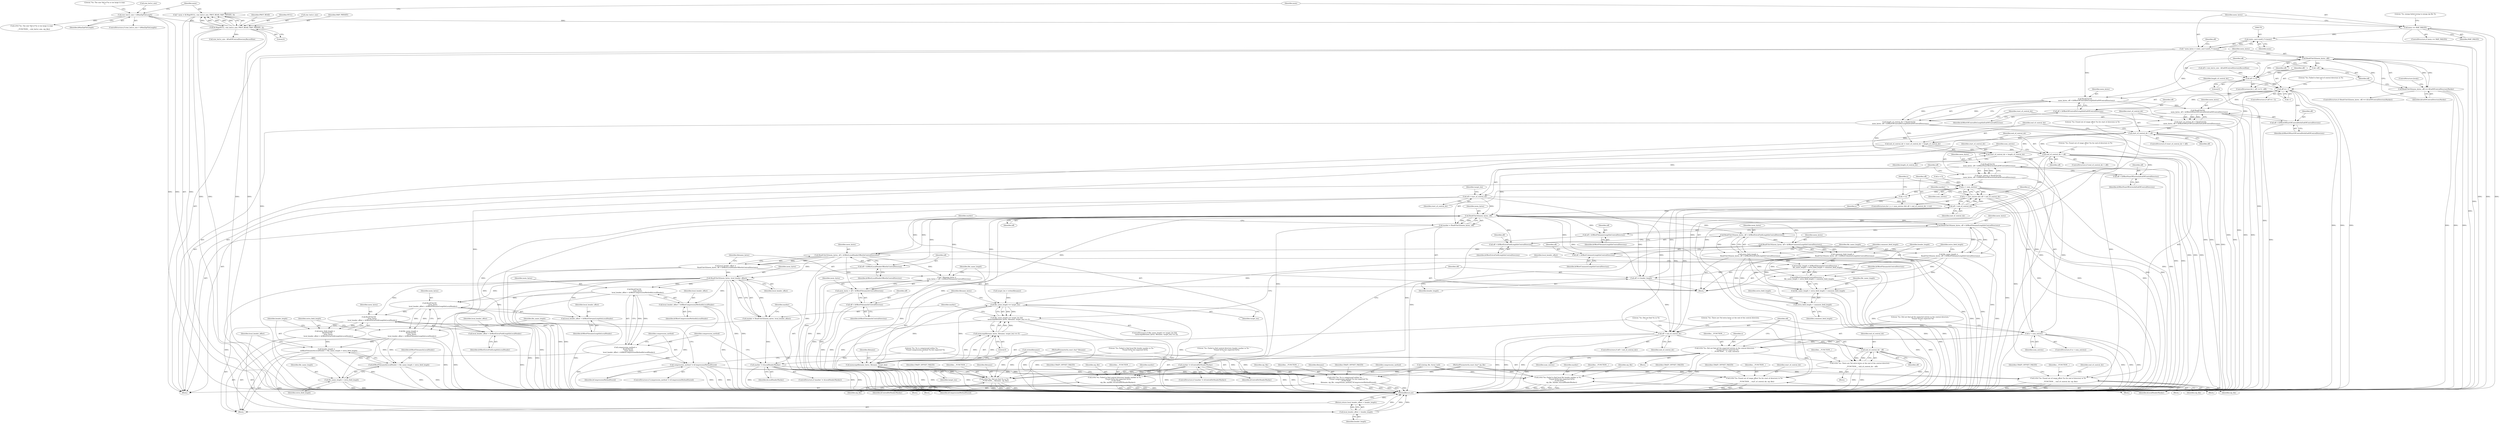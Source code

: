 digraph "0_Chrome_d9e316238aee59acf665d80b544cf4e1edfd3349@pointer" {
"1000163" [label="(Call,mem == MAP_FAILED)"];
"1000152" [label="(Call,* mem = fd.Map(NULL, stat_buf.st_size, PROT_READ, MAP_PRIVATE, 0))"];
"1000154" [label="(Call,fd.Map(NULL, stat_buf.st_size, PROT_READ, MAP_PRIVATE, 0))"];
"1000136" [label="(Call,stat_buf.st_size > kMaxZipFileLength)"];
"1000177" [label="(Call,static_cast<uint8_t*>(mem))"];
"1000175" [label="(Call,* mem_bytes = static_cast<uint8_t*>(mem))"];
"1000197" [label="(Call,ReadUInt32(mem_bytes, off))"];
"1000192" [label="(Call,--off)"];
"1000189" [label="(Call,off >= 0)"];
"1000204" [label="(Call,off == -1)"];
"1000218" [label="(Call,ReadUInt32(\n      mem_bytes, off + kOffsetOfCentralDirLengthInEndOfCentralDirectory))"];
"1000216" [label="(Call,length_of_central_dir = ReadUInt32(\n      mem_bytes, off + kOffsetOfCentralDirLengthInEndOfCentralDirectory))"];
"1000244" [label="(Call,end_of_central_dir = start_of_central_dir + length_of_central_dir)"];
"1000250" [label="(Call,end_of_central_dir > off)"];
"1000254" [label="(Call,LOG(\"%s: Found out of range offset %u for end of directory in %s\n\",\n        __FUNCTION__, end_of_central_dir, zip_file))"];
"1000264" [label="(Call,ReadUInt16(\n      mem_bytes, off + kOffsetNumOfEntriesInEndOfCentralDirectory))"];
"1000262" [label="(Call,num_entries = ReadUInt16(\n      mem_bytes, off + kOffsetNumOfEntriesInEndOfCentralDirectory))"];
"1000283" [label="(Call,n < num_entries)"];
"1000282" [label="(Call,n < num_entries && off < end_of_central_dir)"];
"1000289" [label="(Call,++n)"];
"1000446" [label="(Call,n < num_entries)"];
"1000450" [label="(Call,LOG(\"%s: Did not find all the expected entries in the central directory. \"\n        \"Found %d but expected %d\n\", __FUNCTION__, n, num_entries))"];
"1000460" [label="(Call,LOG(\"%s: There are %d extra bytes at the end of the central directory.\n\",\n        __FUNCTION__, end_of_central_dir - off))"];
"1000466" [label="(Call,LOG(\"%s: Did not find %s in %s\n\", __FUNCTION__, filename, zip_file))"];
"1000295" [label="(Call,ReadUInt32(mem_bytes, off))"];
"1000293" [label="(Call,marker = ReadUInt32(mem_bytes, off))"];
"1000299" [label="(Call,marker != kCentralDirHeaderMarker)"];
"1000303" [label="(Call,LOG(\"%s: Failed to find central directory header marker in %s. \"\n          \"Found 0x%x but expected 0x%x\n\", __FUNCTION__,\n          zip_file, marker, kCentralDirHeaderMarker))"];
"1000314" [label="(Call,ReadUInt16(mem_bytes, off + kOffsetFilenameLengthInCentralDirectory))"];
"1000312" [label="(Call,file_name_length =\n        ReadUInt16(mem_bytes, off + kOffsetFilenameLengthInCentralDirectory))"];
"1000336" [label="(Call,header_length = kOffsetFilenameInCentralDirectory +\n        file_name_length + extra_field_length + comment_field_length)"];
"1000442" [label="(Call,off += header_length)"];
"1000286" [label="(Call,off < end_of_central_dir)"];
"1000456" [label="(Call,off < end_of_central_dir)"];
"1000463" [label="(Call,end_of_central_dir - off)"];
"1000338" [label="(Call,kOffsetFilenameInCentralDirectory +\n        file_name_length + extra_field_length + comment_field_length)"];
"1000340" [label="(Call,file_name_length + extra_field_length + comment_field_length)"];
"1000363" [label="(Call,file_name_length == target_len)"];
"1000362" [label="(Call,file_name_length == target_len &&\n        memcmp(filename_bytes, filename, target_len) == 0)"];
"1000367" [label="(Call,memcmp(filename_bytes, filename, target_len))"];
"1000366" [label="(Call,memcmp(filename_bytes, filename, target_len) == 0)"];
"1000405" [label="(Call,LOG(\"%s: %s is compressed within %s. \"\n            \"Found compression method %u but expected %u\n\", __FUNCTION__,\n            filename, zip_file, compression_method, kCompressionMethodStored))"];
"1000322" [label="(Call,ReadUInt16(mem_bytes, off + kOffsetExtraFieldLengthInCentralDirectory))"];
"1000320" [label="(Call,extra_field_length =\n        ReadUInt16(mem_bytes, off + kOffsetExtraFieldLengthInCentralDirectory))"];
"1000342" [label="(Call,extra_field_length + comment_field_length)"];
"1000330" [label="(Call,ReadUInt16(mem_bytes, off + kOffsetCommentLengthInCentralDirectory))"];
"1000328" [label="(Call,comment_field_length =\n        ReadUInt16(mem_bytes, off + kOffsetCommentLengthInCentralDirectory))"];
"1000348" [label="(Call,ReadUInt32(mem_bytes, off + kOffsetLocalHeaderOffsetInCentralDirectory))"];
"1000346" [label="(Call,local_header_offset =\n        ReadUInt32(mem_bytes, off + kOffsetLocalHeaderOffsetInCentralDirectory))"];
"1000376" [label="(Call,ReadUInt32(mem_bytes, local_header_offset))"];
"1000374" [label="(Call,marker = ReadUInt32(mem_bytes, local_header_offset))"];
"1000380" [label="(Call,marker != kLocalHeaderMarker)"];
"1000384" [label="(Call,LOG(\"%s: Failed to find local file header marker in %s. \"\n            \"Found 0x%x but expected 0x%x\n\", __FUNCTION__,\n            zip_file, marker, kLocalHeaderMarker))"];
"1000395" [label="(Call,ReadUInt16(\n              mem_bytes,\n              local_header_offset + kOffsetCompressionMethodInLocalHeader))"];
"1000393" [label="(Call,compression_method =\n          ReadUInt16(\n              mem_bytes,\n              local_header_offset + kOffsetCompressionMethodInLocalHeader))"];
"1000401" [label="(Call,compression_method != kCompressionMethodStored)"];
"1000417" [label="(Call,ReadUInt16(\n              mem_bytes,\n              local_header_offset + kOffsetFilenameLengthInLocalHeader))"];
"1000415" [label="(Call,file_name_length =\n          ReadUInt16(\n              mem_bytes,\n              local_header_offset + kOffsetFilenameLengthInLocalHeader))"];
"1000431" [label="(Call,header_length =\n          kOffsetFilenameInLocalHeader + file_name_length + extra_field_length)"];
"1000439" [label="(Call,local_header_offset + header_length)"];
"1000438" [label="(Return,return local_header_offset + header_length;)"];
"1000433" [label="(Call,kOffsetFilenameInLocalHeader + file_name_length + extra_field_length)"];
"1000435" [label="(Call,file_name_length + extra_field_length)"];
"1000425" [label="(Call,ReadUInt16(\n              mem_bytes,\n              local_header_offset + kOffsetExtraFieldLengthInLocalHeader))"];
"1000423" [label="(Call,extra_field_length =\n          ReadUInt16(\n              mem_bytes,\n              local_header_offset + kOffsetExtraFieldLengthInLocalHeader))"];
"1000397" [label="(Call,local_header_offset + kOffsetCompressionMethodInLocalHeader)"];
"1000419" [label="(Call,local_header_offset + kOffsetFilenameLengthInLocalHeader)"];
"1000427" [label="(Call,local_header_offset + kOffsetExtraFieldLengthInLocalHeader)"];
"1000354" [label="(Call,* filename_bytes =\n        mem_bytes + off + kOffsetFilenameInCentralDirectory)"];
"1000356" [label="(Call,mem_bytes + off + kOffsetFilenameInCentralDirectory)"];
"1000316" [label="(Call,off + kOffsetFilenameLengthInCentralDirectory)"];
"1000324" [label="(Call,off + kOffsetExtraFieldLengthInCentralDirectory)"];
"1000332" [label="(Call,off + kOffsetCommentLengthInCentralDirectory)"];
"1000350" [label="(Call,off + kOffsetLocalHeaderOffsetInCentralDirectory)"];
"1000358" [label="(Call,off + kOffsetFilenameInCentralDirectory)"];
"1000266" [label="(Call,off + kOffsetNumOfEntriesInEndOfCentralDirectory)"];
"1000246" [label="(Call,start_of_central_dir + length_of_central_dir)"];
"1000226" [label="(Call,ReadUInt32(\n      mem_bytes, off + kOffsetOfStartOfCentralDirInEndOfCentralDirectory))"];
"1000224" [label="(Call,start_of_central_dir = ReadUInt32(\n      mem_bytes, off + kOffsetOfStartOfCentralDirInEndOfCentralDirectory))"];
"1000232" [label="(Call,start_of_central_dir > off)"];
"1000236" [label="(Call,LOG(\"%s: Found out of range offset %u for start of directory in %s\n\",\n        __FUNCTION__, start_of_central_dir, zip_file))"];
"1000269" [label="(Call,off = start_of_central_dir)"];
"1000220" [label="(Call,off + kOffsetOfCentralDirLengthInEndOfCentralDirectory)"];
"1000228" [label="(Call,off + kOffsetOfStartOfCentralDirInEndOfCentralDirectory)"];
"1000196" [label="(Call,ReadUInt32(mem_bytes, off) == kEndOfCentralDirectoryMarker)"];
"1000283" [label="(Call,n < num_entries)"];
"1000204" [label="(Call,off == -1)"];
"1000224" [label="(Call,start_of_central_dir = ReadUInt32(\n      mem_bytes, off + kOffsetOfStartOfCentralDirInEndOfCentralDirectory))"];
"1000465" [label="(Identifier,off)"];
"1000400" [label="(ControlStructure,if (compression_method != kCompressionMethodStored))"];
"1000227" [label="(Identifier,mem_bytes)"];
"1000177" [label="(Call,static_cast<uint8_t*>(mem))"];
"1000438" [label="(Return,return local_header_offset + header_length;)"];
"1000385" [label="(Literal,\"%s: Failed to find local file header marker in %s. \"\n            \"Found 0x%x but expected 0x%x\n\")"];
"1000388" [label="(Identifier,marker)"];
"1000226" [label="(Call,ReadUInt32(\n      mem_bytes, off + kOffsetOfStartOfCentralDirInEndOfCentralDirectory))"];
"1000275" [label="(Call,strlen(filename))"];
"1000359" [label="(Identifier,off)"];
"1000137" [label="(Call,stat_buf.st_size)"];
"1000443" [label="(Identifier,off)"];
"1000420" [label="(Identifier,local_header_offset)"];
"1000252" [label="(Identifier,off)"];
"1000463" [label="(Call,end_of_central_dir - off)"];
"1000367" [label="(Call,memcmp(filename_bytes, filename, target_len))"];
"1000416" [label="(Identifier,file_name_length)"];
"1000203" [label="(ControlStructure,if (off == -1))"];
"1000264" [label="(Call,ReadUInt16(\n      mem_bytes, off + kOffsetNumOfEntriesInEndOfCentralDirectory))"];
"1000458" [label="(Identifier,end_of_central_dir)"];
"1000406" [label="(Literal,\"%s: %s is compressed within %s. \"\n            \"Found compression method %u but expected %u\n\")"];
"1000399" [label="(Identifier,kOffsetCompressionMethodInLocalHeader)"];
"1000386" [label="(Identifier,__FUNCTION__)"];
"1000257" [label="(Identifier,end_of_central_dir)"];
"1000357" [label="(Identifier,mem_bytes)"];
"1000250" [label="(Call,end_of_central_dir > off)"];
"1000417" [label="(Call,ReadUInt16(\n              mem_bytes,\n              local_header_offset + kOffsetFilenameLengthInLocalHeader))"];
"1000369" [label="(Identifier,filename)"];
"1000442" [label="(Call,off += header_length)"];
"1000183" [label="(Call,stat_buf.st_size - kEndOfCentralDirectoryRecordSize)"];
"1000364" [label="(Identifier,file_name_length)"];
"1000472" [label="(Identifier,CRAZY_OFFSET_FAILED)"];
"1000302" [label="(Block,)"];
"1000428" [label="(Identifier,local_header_offset)"];
"1000375" [label="(Identifier,marker)"];
"1000233" [label="(Identifier,start_of_central_dir)"];
"1000301" [label="(Identifier,kCentralDirHeaderMarker)"];
"1000135" [label="(ControlStructure,if (stat_buf.st_size > kMaxZipFileLength))"];
"1000405" [label="(Call,LOG(\"%s: %s is compressed within %s. \"\n            \"Found compression method %u but expected %u\n\", __FUNCTION__,\n            filename, zip_file, compression_method, kCompressionMethodStored))"];
"1000432" [label="(Identifier,header_length)"];
"1000332" [label="(Call,off + kOffsetCommentLengthInCentralDirectory)"];
"1000473" [label="(MethodReturn,int)"];
"1000260" [label="(Identifier,CRAZY_OFFSET_FAILED)"];
"1000175" [label="(Call,* mem_bytes = static_cast<uint8_t*>(mem))"];
"1000371" [label="(Literal,0)"];
"1000298" [label="(ControlStructure,if (marker != kCentralDirHeaderMarker))"];
"1000362" [label="(Call,file_name_length == target_len &&\n        memcmp(filename_bytes, filename, target_len) == 0)"];
"1000456" [label="(Call,off < end_of_central_dir)"];
"1000297" [label="(Identifier,off)"];
"1000450" [label="(Call,LOG(\"%s: Did not find all the expected entries in the central directory. \"\n        \"Found %d but expected %d\n\", __FUNCTION__, n, num_entries))"];
"1000312" [label="(Call,file_name_length =\n        ReadUInt16(mem_bytes, off + kOffsetFilenameLengthInCentralDirectory))"];
"1000268" [label="(Identifier,kOffsetNumOfEntriesInEndOfCentralDirectory)"];
"1000325" [label="(Identifier,off)"];
"1000434" [label="(Identifier,kOffsetFilenameInLocalHeader)"];
"1000225" [label="(Identifier,start_of_central_dir)"];
"1000308" [label="(Identifier,kCentralDirHeaderMarker)"];
"1000188" [label="(ControlStructure,for (; off >= 0; --off))"];
"1000470" [label="(Identifier,zip_file)"];
"1000355" [label="(Identifier,filename_bytes)"];
"1000246" [label="(Call,start_of_central_dir + length_of_central_dir)"];
"1000179" [label="(Identifier,mem)"];
"1000322" [label="(Call,ReadUInt16(mem_bytes, off + kOffsetExtraFieldLengthInCentralDirectory))"];
"1000181" [label="(Call,off = stat_buf.st_size - kEndOfCentralDirectoryRecordSize)"];
"1000316" [label="(Call,off + kOffsetFilenameLengthInCentralDirectory)"];
"1000270" [label="(Identifier,off)"];
"1000339" [label="(Identifier,kOffsetFilenameInCentralDirectory)"];
"1000404" [label="(Block,)"];
"1000426" [label="(Identifier,mem_bytes)"];
"1000199" [label="(Identifier,off)"];
"1000222" [label="(Identifier,kOffsetOfCentralDirLengthInEndOfCentralDirectory)"];
"1000423" [label="(Call,extra_field_length =\n          ReadUInt16(\n              mem_bytes,\n              local_header_offset + kOffsetExtraFieldLengthInLocalHeader))"];
"1000165" [label="(Identifier,MAP_FAILED)"];
"1000460" [label="(Call,LOG(\"%s: There are %d extra bytes at the end of the central directory.\n\",\n        __FUNCTION__, end_of_central_dir - off))"];
"1000361" [label="(ControlStructure,if (file_name_length == target_len &&\n        memcmp(filename_bytes, filename, target_len) == 0))"];
"1000258" [label="(Identifier,zip_file)"];
"1000330" [label="(Call,ReadUInt16(mem_bytes, off + kOffsetCommentLengthInCentralDirectory))"];
"1000299" [label="(Call,marker != kCentralDirHeaderMarker)"];
"1000336" [label="(Call,header_length = kOffsetFilenameInCentralDirectory +\n        file_name_length + extra_field_length + comment_field_length)"];
"1000265" [label="(Identifier,mem_bytes)"];
"1000366" [label="(Call,memcmp(filename_bytes, filename, target_len) == 0)"];
"1000329" [label="(Identifier,comment_field_length)"];
"1000168" [label="(Literal,\"%s: mmap failed trying to mmap zip file %s\n\")"];
"1000324" [label="(Call,off + kOffsetExtraFieldLengthInCentralDirectory)"];
"1000286" [label="(Call,off < end_of_central_dir)"];
"1000152" [label="(Call,* mem = fd.Map(NULL, stat_buf.st_size, PROT_READ, MAP_PRIVATE, 0))"];
"1000253" [label="(Block,)"];
"1000424" [label="(Identifier,extra_field_length)"];
"1000381" [label="(Identifier,marker)"];
"1000433" [label="(Call,kOffsetFilenameInLocalHeader + file_name_length + extra_field_length)"];
"1000333" [label="(Identifier,off)"];
"1000230" [label="(Identifier,kOffsetOfStartOfCentralDirInEndOfCentralDirectory)"];
"1000429" [label="(Identifier,kOffsetExtraFieldLengthInLocalHeader)"];
"1000159" [label="(Identifier,PROT_READ)"];
"1000198" [label="(Identifier,mem_bytes)"];
"1000140" [label="(Identifier,kMaxZipFileLength)"];
"1000191" [label="(Literal,0)"];
"1000105" [label="(MethodParameterIn,const char* filename)"];
"1000162" [label="(ControlStructure,if (mem == MAP_FAILED))"];
"1000439" [label="(Call,local_header_offset + header_length)"];
"1000217" [label="(Identifier,length_of_central_dir)"];
"1000418" [label="(Identifier,mem_bytes)"];
"1000415" [label="(Call,file_name_length =\n          ReadUInt16(\n              mem_bytes,\n              local_header_offset + kOffsetFilenameLengthInLocalHeader))"];
"1000419" [label="(Call,local_header_offset + kOffsetFilenameLengthInLocalHeader)"];
"1000341" [label="(Identifier,file_name_length)"];
"1000410" [label="(Identifier,compression_method)"];
"1000229" [label="(Identifier,off)"];
"1000189" [label="(Call,off >= 0)"];
"1000376" [label="(Call,ReadUInt32(mem_bytes, local_header_offset))"];
"1000382" [label="(Identifier,kLocalHeaderMarker)"];
"1000384" [label="(Call,LOG(\"%s: Failed to find local file header marker in %s. \"\n            \"Found 0x%x but expected 0x%x\n\", __FUNCTION__,\n            zip_file, marker, kLocalHeaderMarker))"];
"1000387" [label="(Identifier,zip_file)"];
"1000235" [label="(Block,)"];
"1000306" [label="(Identifier,zip_file)"];
"1000245" [label="(Identifier,end_of_central_dir)"];
"1000284" [label="(Identifier,n)"];
"1000446" [label="(Call,n < num_entries)"];
"1000282" [label="(Call,n < num_entries && off < end_of_central_dir)"];
"1000323" [label="(Identifier,mem_bytes)"];
"1000437" [label="(Identifier,extra_field_length)"];
"1000326" [label="(Identifier,kOffsetExtraFieldLengthInCentralDirectory)"];
"1000352" [label="(Identifier,kOffsetLocalHeaderOffsetInCentralDirectory)"];
"1000228" [label="(Call,off + kOffsetOfStartOfCentralDirInEndOfCentralDirectory)"];
"1000242" [label="(Identifier,CRAZY_OFFSET_FAILED)"];
"1000153" [label="(Identifier,mem)"];
"1000350" [label="(Call,off + kOffsetLocalHeaderOffsetInCentralDirectory)"];
"1000287" [label="(Identifier,off)"];
"1000300" [label="(Identifier,marker)"];
"1000232" [label="(Call,start_of_central_dir > off)"];
"1000303" [label="(Call,LOG(\"%s: Failed to find central directory header marker in %s. \"\n          \"Found 0x%x but expected 0x%x\n\", __FUNCTION__,\n          zip_file, marker, kCentralDirHeaderMarker))"];
"1000154" [label="(Call,fd.Map(NULL, stat_buf.st_size, PROT_READ, MAP_PRIVATE, 0))"];
"1000396" [label="(Identifier,mem_bytes)"];
"1000448" [label="(Identifier,num_entries)"];
"1000305" [label="(Identifier,__FUNCTION__)"];
"1000216" [label="(Call,length_of_central_dir = ReadUInt32(\n      mem_bytes, off + kOffsetOfCentralDirLengthInEndOfCentralDirectory))"];
"1000427" [label="(Call,local_header_offset + kOffsetExtraFieldLengthInLocalHeader)"];
"1000393" [label="(Call,compression_method =\n          ReadUInt16(\n              mem_bytes,\n              local_header_offset + kOffsetCompressionMethodInLocalHeader))"];
"1000444" [label="(Identifier,header_length)"];
"1000451" [label="(Literal,\"%s: Did not find all the expected entries in the central directory. \"\n        \"Found %d but expected %d\n\")"];
"1000334" [label="(Identifier,kOffsetCommentLengthInCentralDirectory)"];
"1000104" [label="(MethodParameterIn,const char* zip_file)"];
"1000459" [label="(Block,)"];
"1000379" [label="(ControlStructure,if (marker != kLocalHeaderMarker))"];
"1000263" [label="(Identifier,num_entries)"];
"1000143" [label="(Literal,\"%s: The size %ld of %s is too large to map\n\")"];
"1000190" [label="(Identifier,off)"];
"1000161" [label="(Literal,0)"];
"1000452" [label="(Identifier,__FUNCTION__)"];
"1000267" [label="(Identifier,off)"];
"1000440" [label="(Identifier,local_header_offset)"];
"1000409" [label="(Identifier,zip_file)"];
"1000254" [label="(Call,LOG(\"%s: Found out of range offset %u for end of directory in %s\n\",\n        __FUNCTION__, end_of_central_dir, zip_file))"];
"1000455" [label="(ControlStructure,if (off < end_of_central_dir))"];
"1000461" [label="(Literal,\"%s: There are %d extra bytes at the end of the central directory.\n\")"];
"1000285" [label="(Identifier,num_entries)"];
"1000291" [label="(Block,)"];
"1000200" [label="(Identifier,kEndOfCentralDirectoryMarker)"];
"1000411" [label="(Identifier,kCompressionMethodStored)"];
"1000435" [label="(Call,file_name_length + extra_field_length)"];
"1000343" [label="(Identifier,extra_field_length)"];
"1000342" [label="(Call,extra_field_length + comment_field_length)"];
"1000383" [label="(Block,)"];
"1000195" [label="(ControlStructure,if (ReadUInt32(mem_bytes, off) == kEndOfCentralDirectoryMarker))"];
"1000155" [label="(Identifier,NULL)"];
"1000314" [label="(Call,ReadUInt16(mem_bytes, off + kOffsetFilenameLengthInCentralDirectory))"];
"1000380" [label="(Call,marker != kLocalHeaderMarker)"];
"1000447" [label="(Identifier,n)"];
"1000337" [label="(Identifier,header_length)"];
"1000142" [label="(Call,LOG(\"%s: The size %ld of %s is too large to map\n\",\n        __FUNCTION__, stat_buf.st_size, zip_file))"];
"1000377" [label="(Identifier,mem_bytes)"];
"1000269" [label="(Call,off = start_of_central_dir)"];
"1000266" [label="(Call,off + kOffsetNumOfEntriesInEndOfCentralDirectory)"];
"1000315" [label="(Identifier,mem_bytes)"];
"1000344" [label="(Identifier,comment_field_length)"];
"1000441" [label="(Identifier,header_length)"];
"1000234" [label="(Identifier,off)"];
"1000240" [label="(Identifier,zip_file)"];
"1000197" [label="(Call,ReadUInt32(mem_bytes, off))"];
"1000248" [label="(Identifier,length_of_central_dir)"];
"1000468" [label="(Identifier,__FUNCTION__)"];
"1000374" [label="(Call,marker = ReadUInt32(mem_bytes, local_header_offset))"];
"1000244" [label="(Call,end_of_central_dir = start_of_central_dir + length_of_central_dir)"];
"1000363" [label="(Call,file_name_length == target_len)"];
"1000176" [label="(Identifier,mem_bytes)"];
"1000318" [label="(Identifier,kOffsetFilenameLengthInCentralDirectory)"];
"1000431" [label="(Call,header_length =\n          kOffsetFilenameInLocalHeader + file_name_length + extra_field_length)"];
"1000407" [label="(Identifier,__FUNCTION__)"];
"1000290" [label="(Identifier,n)"];
"1000351" [label="(Identifier,off)"];
"1000346" [label="(Call,local_header_offset =\n        ReadUInt32(mem_bytes, off + kOffsetLocalHeaderOffsetInCentralDirectory))"];
"1000196" [label="(Call,ReadUInt32(mem_bytes, off) == kEndOfCentralDirectoryMarker)"];
"1000349" [label="(Identifier,mem_bytes)"];
"1000163" [label="(Call,mem == MAP_FAILED)"];
"1000238" [label="(Identifier,__FUNCTION__)"];
"1000271" [label="(Identifier,start_of_central_dir)"];
"1000293" [label="(Call,marker = ReadUInt32(mem_bytes, off))"];
"1000445" [label="(ControlStructure,if (n < num_entries))"];
"1000304" [label="(Literal,\"%s: Failed to find central directory header marker in %s. \"\n          \"Found 0x%x but expected 0x%x\n\")"];
"1000365" [label="(Identifier,target_len)"];
"1000122" [label="(Call,stat(zip_file, &stat_buf))"];
"1000467" [label="(Literal,\"%s: Did not find %s in %s\n\")"];
"1000401" [label="(Call,compression_method != kCompressionMethodStored)"];
"1000394" [label="(Identifier,compression_method)"];
"1000193" [label="(Identifier,off)"];
"1000449" [label="(Block,)"];
"1000391" [label="(Identifier,CRAZY_OFFSET_FAILED)"];
"1000262" [label="(Call,num_entries = ReadUInt16(\n      mem_bytes, off + kOffsetNumOfEntriesInEndOfCentralDirectory))"];
"1000347" [label="(Identifier,local_header_offset)"];
"1000320" [label="(Call,extra_field_length =\n        ReadUInt16(mem_bytes, off + kOffsetExtraFieldLengthInCentralDirectory))"];
"1000255" [label="(Literal,\"%s: Found out of range offset %u for end of directory in %s\n\")"];
"1000294" [label="(Identifier,marker)"];
"1000288" [label="(Identifier,end_of_central_dir)"];
"1000338" [label="(Call,kOffsetFilenameInCentralDirectory +\n        file_name_length + extra_field_length + comment_field_length)"];
"1000464" [label="(Identifier,end_of_central_dir)"];
"1000192" [label="(Call,--off)"];
"1000289" [label="(Call,++n)"];
"1000156" [label="(Call,stat_buf.st_size)"];
"1000378" [label="(Identifier,local_header_offset)"];
"1000239" [label="(Identifier,start_of_central_dir)"];
"1000348" [label="(Call,ReadUInt32(mem_bytes, off + kOffsetLocalHeaderOffsetInCentralDirectory))"];
"1000321" [label="(Identifier,extra_field_length)"];
"1000372" [label="(Block,)"];
"1000220" [label="(Call,off + kOffsetOfCentralDirLengthInEndOfCentralDirectory)"];
"1000454" [label="(Identifier,num_entries)"];
"1000218" [label="(Call,ReadUInt32(\n      mem_bytes, off + kOffsetOfCentralDirLengthInEndOfCentralDirectory))"];
"1000469" [label="(Identifier,filename)"];
"1000313" [label="(Identifier,file_name_length)"];
"1000389" [label="(Identifier,kLocalHeaderMarker)"];
"1000210" [label="(Literal,\"%s: Failed to find end of central directory in %s\n\")"];
"1000368" [label="(Identifier,filename_bytes)"];
"1000436" [label="(Identifier,file_name_length)"];
"1000295" [label="(Call,ReadUInt32(mem_bytes, off))"];
"1000296" [label="(Identifier,mem_bytes)"];
"1000247" [label="(Identifier,start_of_central_dir)"];
"1000354" [label="(Call,* filename_bytes =\n        mem_bytes + off + kOffsetFilenameInCentralDirectory)"];
"1000164" [label="(Identifier,mem)"];
"1000182" [label="(Identifier,off)"];
"1000251" [label="(Identifier,end_of_central_dir)"];
"1000256" [label="(Identifier,__FUNCTION__)"];
"1000219" [label="(Identifier,mem_bytes)"];
"1000453" [label="(Identifier,n)"];
"1000408" [label="(Identifier,filename)"];
"1000395" [label="(Call,ReadUInt16(\n              mem_bytes,\n              local_header_offset + kOffsetCompressionMethodInLocalHeader))"];
"1000457" [label="(Identifier,off)"];
"1000281" [label="(ControlStructure,for (; n < num_entries && off < end_of_central_dir; ++n))"];
"1000205" [label="(Identifier,off)"];
"1000397" [label="(Call,local_header_offset + kOffsetCompressionMethodInLocalHeader)"];
"1000402" [label="(Identifier,compression_method)"];
"1000236" [label="(Call,LOG(\"%s: Found out of range offset %u for start of directory in %s\n\",\n        __FUNCTION__, start_of_central_dir, zip_file))"];
"1000328" [label="(Call,comment_field_length =\n        ReadUInt16(mem_bytes, off + kOffsetCommentLengthInCentralDirectory))"];
"1000249" [label="(ControlStructure,if (end_of_central_dir > off))"];
"1000466" [label="(Call,LOG(\"%s: Did not find %s in %s\n\", __FUNCTION__, filename, zip_file))"];
"1000370" [label="(Identifier,target_len)"];
"1000413" [label="(Identifier,CRAZY_OFFSET_FAILED)"];
"1000106" [label="(Block,)"];
"1000356" [label="(Call,mem_bytes + off + kOffsetFilenameInCentralDirectory)"];
"1000358" [label="(Call,off + kOffsetFilenameInCentralDirectory)"];
"1000273" [label="(Call,target_len = strlen(filename))"];
"1000425" [label="(Call,ReadUInt16(\n              mem_bytes,\n              local_header_offset + kOffsetExtraFieldLengthInLocalHeader))"];
"1000231" [label="(ControlStructure,if (start_of_central_dir > off))"];
"1000221" [label="(Identifier,off)"];
"1000237" [label="(Literal,\"%s: Found out of range offset %u for start of directory in %s\n\")"];
"1000206" [label="(Call,-1)"];
"1000331" [label="(Identifier,mem_bytes)"];
"1000340" [label="(Call,file_name_length + extra_field_length + comment_field_length)"];
"1000421" [label="(Identifier,kOffsetFilenameLengthInLocalHeader)"];
"1000398" [label="(Identifier,local_header_offset)"];
"1000317" [label="(Identifier,off)"];
"1000360" [label="(Identifier,kOffsetFilenameInCentralDirectory)"];
"1000278" [label="(Call,n = 0)"];
"1000160" [label="(Identifier,MAP_PRIVATE)"];
"1000462" [label="(Identifier,__FUNCTION__)"];
"1000307" [label="(Identifier,marker)"];
"1000202" [label="(ControlStructure,break;)"];
"1000403" [label="(Identifier,kCompressionMethodStored)"];
"1000274" [label="(Identifier,target_len)"];
"1000310" [label="(Identifier,CRAZY_OFFSET_FAILED)"];
"1000136" [label="(Call,stat_buf.st_size > kMaxZipFileLength)"];
"1000163" -> "1000162"  [label="AST: "];
"1000163" -> "1000165"  [label="CFG: "];
"1000164" -> "1000163"  [label="AST: "];
"1000165" -> "1000163"  [label="AST: "];
"1000168" -> "1000163"  [label="CFG: "];
"1000176" -> "1000163"  [label="CFG: "];
"1000163" -> "1000473"  [label="DDG: "];
"1000163" -> "1000473"  [label="DDG: "];
"1000163" -> "1000473"  [label="DDG: "];
"1000152" -> "1000163"  [label="DDG: "];
"1000163" -> "1000177"  [label="DDG: "];
"1000152" -> "1000106"  [label="AST: "];
"1000152" -> "1000154"  [label="CFG: "];
"1000153" -> "1000152"  [label="AST: "];
"1000154" -> "1000152"  [label="AST: "];
"1000164" -> "1000152"  [label="CFG: "];
"1000152" -> "1000473"  [label="DDG: "];
"1000154" -> "1000152"  [label="DDG: "];
"1000154" -> "1000152"  [label="DDG: "];
"1000154" -> "1000152"  [label="DDG: "];
"1000154" -> "1000152"  [label="DDG: "];
"1000154" -> "1000152"  [label="DDG: "];
"1000154" -> "1000161"  [label="CFG: "];
"1000155" -> "1000154"  [label="AST: "];
"1000156" -> "1000154"  [label="AST: "];
"1000159" -> "1000154"  [label="AST: "];
"1000160" -> "1000154"  [label="AST: "];
"1000161" -> "1000154"  [label="AST: "];
"1000154" -> "1000473"  [label="DDG: "];
"1000154" -> "1000473"  [label="DDG: "];
"1000154" -> "1000473"  [label="DDG: "];
"1000154" -> "1000473"  [label="DDG: "];
"1000136" -> "1000154"  [label="DDG: "];
"1000154" -> "1000183"  [label="DDG: "];
"1000136" -> "1000135"  [label="AST: "];
"1000136" -> "1000140"  [label="CFG: "];
"1000137" -> "1000136"  [label="AST: "];
"1000140" -> "1000136"  [label="AST: "];
"1000143" -> "1000136"  [label="CFG: "];
"1000153" -> "1000136"  [label="CFG: "];
"1000136" -> "1000473"  [label="DDG: "];
"1000136" -> "1000473"  [label="DDG: "];
"1000136" -> "1000142"  [label="DDG: "];
"1000177" -> "1000175"  [label="AST: "];
"1000177" -> "1000179"  [label="CFG: "];
"1000178" -> "1000177"  [label="AST: "];
"1000179" -> "1000177"  [label="AST: "];
"1000175" -> "1000177"  [label="CFG: "];
"1000177" -> "1000473"  [label="DDG: "];
"1000177" -> "1000175"  [label="DDG: "];
"1000175" -> "1000106"  [label="AST: "];
"1000176" -> "1000175"  [label="AST: "];
"1000182" -> "1000175"  [label="CFG: "];
"1000175" -> "1000473"  [label="DDG: "];
"1000175" -> "1000473"  [label="DDG: "];
"1000175" -> "1000197"  [label="DDG: "];
"1000175" -> "1000218"  [label="DDG: "];
"1000197" -> "1000196"  [label="AST: "];
"1000197" -> "1000199"  [label="CFG: "];
"1000198" -> "1000197"  [label="AST: "];
"1000199" -> "1000197"  [label="AST: "];
"1000200" -> "1000197"  [label="CFG: "];
"1000197" -> "1000473"  [label="DDG: "];
"1000197" -> "1000192"  [label="DDG: "];
"1000197" -> "1000196"  [label="DDG: "];
"1000197" -> "1000196"  [label="DDG: "];
"1000189" -> "1000197"  [label="DDG: "];
"1000197" -> "1000204"  [label="DDG: "];
"1000197" -> "1000218"  [label="DDG: "];
"1000192" -> "1000188"  [label="AST: "];
"1000192" -> "1000193"  [label="CFG: "];
"1000193" -> "1000192"  [label="AST: "];
"1000190" -> "1000192"  [label="CFG: "];
"1000192" -> "1000189"  [label="DDG: "];
"1000189" -> "1000188"  [label="AST: "];
"1000189" -> "1000191"  [label="CFG: "];
"1000190" -> "1000189"  [label="AST: "];
"1000191" -> "1000189"  [label="AST: "];
"1000198" -> "1000189"  [label="CFG: "];
"1000205" -> "1000189"  [label="CFG: "];
"1000189" -> "1000473"  [label="DDG: "];
"1000181" -> "1000189"  [label="DDG: "];
"1000189" -> "1000204"  [label="DDG: "];
"1000204" -> "1000203"  [label="AST: "];
"1000204" -> "1000206"  [label="CFG: "];
"1000205" -> "1000204"  [label="AST: "];
"1000206" -> "1000204"  [label="AST: "];
"1000210" -> "1000204"  [label="CFG: "];
"1000217" -> "1000204"  [label="CFG: "];
"1000204" -> "1000473"  [label="DDG: "];
"1000204" -> "1000473"  [label="DDG: "];
"1000204" -> "1000473"  [label="DDG: "];
"1000206" -> "1000204"  [label="DDG: "];
"1000204" -> "1000218"  [label="DDG: "];
"1000204" -> "1000220"  [label="DDG: "];
"1000204" -> "1000226"  [label="DDG: "];
"1000204" -> "1000228"  [label="DDG: "];
"1000204" -> "1000232"  [label="DDG: "];
"1000218" -> "1000216"  [label="AST: "];
"1000218" -> "1000220"  [label="CFG: "];
"1000219" -> "1000218"  [label="AST: "];
"1000220" -> "1000218"  [label="AST: "];
"1000216" -> "1000218"  [label="CFG: "];
"1000218" -> "1000473"  [label="DDG: "];
"1000218" -> "1000216"  [label="DDG: "];
"1000218" -> "1000216"  [label="DDG: "];
"1000218" -> "1000226"  [label="DDG: "];
"1000216" -> "1000106"  [label="AST: "];
"1000217" -> "1000216"  [label="AST: "];
"1000225" -> "1000216"  [label="CFG: "];
"1000216" -> "1000473"  [label="DDG: "];
"1000216" -> "1000473"  [label="DDG: "];
"1000216" -> "1000244"  [label="DDG: "];
"1000216" -> "1000246"  [label="DDG: "];
"1000244" -> "1000106"  [label="AST: "];
"1000244" -> "1000246"  [label="CFG: "];
"1000245" -> "1000244"  [label="AST: "];
"1000246" -> "1000244"  [label="AST: "];
"1000251" -> "1000244"  [label="CFG: "];
"1000244" -> "1000473"  [label="DDG: "];
"1000232" -> "1000244"  [label="DDG: "];
"1000244" -> "1000250"  [label="DDG: "];
"1000250" -> "1000249"  [label="AST: "];
"1000250" -> "1000252"  [label="CFG: "];
"1000251" -> "1000250"  [label="AST: "];
"1000252" -> "1000250"  [label="AST: "];
"1000255" -> "1000250"  [label="CFG: "];
"1000263" -> "1000250"  [label="CFG: "];
"1000250" -> "1000473"  [label="DDG: "];
"1000250" -> "1000473"  [label="DDG: "];
"1000250" -> "1000473"  [label="DDG: "];
"1000232" -> "1000250"  [label="DDG: "];
"1000250" -> "1000254"  [label="DDG: "];
"1000250" -> "1000264"  [label="DDG: "];
"1000250" -> "1000266"  [label="DDG: "];
"1000250" -> "1000286"  [label="DDG: "];
"1000250" -> "1000456"  [label="DDG: "];
"1000254" -> "1000253"  [label="AST: "];
"1000254" -> "1000258"  [label="CFG: "];
"1000255" -> "1000254"  [label="AST: "];
"1000256" -> "1000254"  [label="AST: "];
"1000257" -> "1000254"  [label="AST: "];
"1000258" -> "1000254"  [label="AST: "];
"1000260" -> "1000254"  [label="CFG: "];
"1000254" -> "1000473"  [label="DDG: "];
"1000254" -> "1000473"  [label="DDG: "];
"1000254" -> "1000473"  [label="DDG: "];
"1000254" -> "1000473"  [label="DDG: "];
"1000122" -> "1000254"  [label="DDG: "];
"1000104" -> "1000254"  [label="DDG: "];
"1000264" -> "1000262"  [label="AST: "];
"1000264" -> "1000266"  [label="CFG: "];
"1000265" -> "1000264"  [label="AST: "];
"1000266" -> "1000264"  [label="AST: "];
"1000262" -> "1000264"  [label="CFG: "];
"1000264" -> "1000473"  [label="DDG: "];
"1000264" -> "1000473"  [label="DDG: "];
"1000264" -> "1000262"  [label="DDG: "];
"1000264" -> "1000262"  [label="DDG: "];
"1000226" -> "1000264"  [label="DDG: "];
"1000264" -> "1000295"  [label="DDG: "];
"1000262" -> "1000106"  [label="AST: "];
"1000263" -> "1000262"  [label="AST: "];
"1000270" -> "1000262"  [label="CFG: "];
"1000262" -> "1000473"  [label="DDG: "];
"1000262" -> "1000283"  [label="DDG: "];
"1000283" -> "1000282"  [label="AST: "];
"1000283" -> "1000285"  [label="CFG: "];
"1000284" -> "1000283"  [label="AST: "];
"1000285" -> "1000283"  [label="AST: "];
"1000287" -> "1000283"  [label="CFG: "];
"1000282" -> "1000283"  [label="CFG: "];
"1000283" -> "1000473"  [label="DDG: "];
"1000283" -> "1000473"  [label="DDG: "];
"1000283" -> "1000282"  [label="DDG: "];
"1000283" -> "1000282"  [label="DDG: "];
"1000289" -> "1000283"  [label="DDG: "];
"1000278" -> "1000283"  [label="DDG: "];
"1000283" -> "1000289"  [label="DDG: "];
"1000283" -> "1000446"  [label="DDG: "];
"1000283" -> "1000446"  [label="DDG: "];
"1000282" -> "1000281"  [label="AST: "];
"1000282" -> "1000286"  [label="CFG: "];
"1000286" -> "1000282"  [label="AST: "];
"1000294" -> "1000282"  [label="CFG: "];
"1000447" -> "1000282"  [label="CFG: "];
"1000282" -> "1000473"  [label="DDG: "];
"1000282" -> "1000473"  [label="DDG: "];
"1000282" -> "1000473"  [label="DDG: "];
"1000286" -> "1000282"  [label="DDG: "];
"1000286" -> "1000282"  [label="DDG: "];
"1000289" -> "1000281"  [label="AST: "];
"1000289" -> "1000290"  [label="CFG: "];
"1000290" -> "1000289"  [label="AST: "];
"1000284" -> "1000289"  [label="CFG: "];
"1000446" -> "1000445"  [label="AST: "];
"1000446" -> "1000448"  [label="CFG: "];
"1000447" -> "1000446"  [label="AST: "];
"1000448" -> "1000446"  [label="AST: "];
"1000451" -> "1000446"  [label="CFG: "];
"1000457" -> "1000446"  [label="CFG: "];
"1000446" -> "1000473"  [label="DDG: "];
"1000446" -> "1000473"  [label="DDG: "];
"1000446" -> "1000473"  [label="DDG: "];
"1000446" -> "1000450"  [label="DDG: "];
"1000446" -> "1000450"  [label="DDG: "];
"1000450" -> "1000449"  [label="AST: "];
"1000450" -> "1000454"  [label="CFG: "];
"1000451" -> "1000450"  [label="AST: "];
"1000452" -> "1000450"  [label="AST: "];
"1000453" -> "1000450"  [label="AST: "];
"1000454" -> "1000450"  [label="AST: "];
"1000457" -> "1000450"  [label="CFG: "];
"1000450" -> "1000473"  [label="DDG: "];
"1000450" -> "1000473"  [label="DDG: "];
"1000450" -> "1000473"  [label="DDG: "];
"1000450" -> "1000460"  [label="DDG: "];
"1000450" -> "1000466"  [label="DDG: "];
"1000460" -> "1000459"  [label="AST: "];
"1000460" -> "1000463"  [label="CFG: "];
"1000461" -> "1000460"  [label="AST: "];
"1000462" -> "1000460"  [label="AST: "];
"1000463" -> "1000460"  [label="AST: "];
"1000467" -> "1000460"  [label="CFG: "];
"1000460" -> "1000473"  [label="DDG: "];
"1000460" -> "1000473"  [label="DDG: "];
"1000463" -> "1000460"  [label="DDG: "];
"1000463" -> "1000460"  [label="DDG: "];
"1000460" -> "1000466"  [label="DDG: "];
"1000466" -> "1000106"  [label="AST: "];
"1000466" -> "1000470"  [label="CFG: "];
"1000467" -> "1000466"  [label="AST: "];
"1000468" -> "1000466"  [label="AST: "];
"1000469" -> "1000466"  [label="AST: "];
"1000470" -> "1000466"  [label="AST: "];
"1000472" -> "1000466"  [label="CFG: "];
"1000466" -> "1000473"  [label="DDG: "];
"1000466" -> "1000473"  [label="DDG: "];
"1000466" -> "1000473"  [label="DDG: "];
"1000466" -> "1000473"  [label="DDG: "];
"1000367" -> "1000466"  [label="DDG: "];
"1000275" -> "1000466"  [label="DDG: "];
"1000105" -> "1000466"  [label="DDG: "];
"1000122" -> "1000466"  [label="DDG: "];
"1000104" -> "1000466"  [label="DDG: "];
"1000295" -> "1000293"  [label="AST: "];
"1000295" -> "1000297"  [label="CFG: "];
"1000296" -> "1000295"  [label="AST: "];
"1000297" -> "1000295"  [label="AST: "];
"1000293" -> "1000295"  [label="CFG: "];
"1000295" -> "1000473"  [label="DDG: "];
"1000295" -> "1000473"  [label="DDG: "];
"1000295" -> "1000293"  [label="DDG: "];
"1000295" -> "1000293"  [label="DDG: "];
"1000348" -> "1000295"  [label="DDG: "];
"1000442" -> "1000295"  [label="DDG: "];
"1000286" -> "1000295"  [label="DDG: "];
"1000269" -> "1000295"  [label="DDG: "];
"1000295" -> "1000314"  [label="DDG: "];
"1000295" -> "1000314"  [label="DDG: "];
"1000295" -> "1000316"  [label="DDG: "];
"1000295" -> "1000322"  [label="DDG: "];
"1000295" -> "1000324"  [label="DDG: "];
"1000295" -> "1000330"  [label="DDG: "];
"1000295" -> "1000332"  [label="DDG: "];
"1000295" -> "1000348"  [label="DDG: "];
"1000295" -> "1000350"  [label="DDG: "];
"1000295" -> "1000354"  [label="DDG: "];
"1000295" -> "1000356"  [label="DDG: "];
"1000295" -> "1000358"  [label="DDG: "];
"1000295" -> "1000442"  [label="DDG: "];
"1000293" -> "1000291"  [label="AST: "];
"1000294" -> "1000293"  [label="AST: "];
"1000300" -> "1000293"  [label="CFG: "];
"1000293" -> "1000473"  [label="DDG: "];
"1000293" -> "1000299"  [label="DDG: "];
"1000299" -> "1000298"  [label="AST: "];
"1000299" -> "1000301"  [label="CFG: "];
"1000300" -> "1000299"  [label="AST: "];
"1000301" -> "1000299"  [label="AST: "];
"1000304" -> "1000299"  [label="CFG: "];
"1000313" -> "1000299"  [label="CFG: "];
"1000299" -> "1000473"  [label="DDG: "];
"1000299" -> "1000473"  [label="DDG: "];
"1000299" -> "1000473"  [label="DDG: "];
"1000299" -> "1000303"  [label="DDG: "];
"1000299" -> "1000303"  [label="DDG: "];
"1000303" -> "1000302"  [label="AST: "];
"1000303" -> "1000308"  [label="CFG: "];
"1000304" -> "1000303"  [label="AST: "];
"1000305" -> "1000303"  [label="AST: "];
"1000306" -> "1000303"  [label="AST: "];
"1000307" -> "1000303"  [label="AST: "];
"1000308" -> "1000303"  [label="AST: "];
"1000310" -> "1000303"  [label="CFG: "];
"1000303" -> "1000473"  [label="DDG: "];
"1000303" -> "1000473"  [label="DDG: "];
"1000303" -> "1000473"  [label="DDG: "];
"1000303" -> "1000473"  [label="DDG: "];
"1000303" -> "1000473"  [label="DDG: "];
"1000122" -> "1000303"  [label="DDG: "];
"1000104" -> "1000303"  [label="DDG: "];
"1000314" -> "1000312"  [label="AST: "];
"1000314" -> "1000316"  [label="CFG: "];
"1000315" -> "1000314"  [label="AST: "];
"1000316" -> "1000314"  [label="AST: "];
"1000312" -> "1000314"  [label="CFG: "];
"1000314" -> "1000473"  [label="DDG: "];
"1000314" -> "1000312"  [label="DDG: "];
"1000314" -> "1000312"  [label="DDG: "];
"1000314" -> "1000322"  [label="DDG: "];
"1000312" -> "1000291"  [label="AST: "];
"1000313" -> "1000312"  [label="AST: "];
"1000321" -> "1000312"  [label="CFG: "];
"1000312" -> "1000473"  [label="DDG: "];
"1000312" -> "1000336"  [label="DDG: "];
"1000312" -> "1000338"  [label="DDG: "];
"1000312" -> "1000340"  [label="DDG: "];
"1000312" -> "1000363"  [label="DDG: "];
"1000336" -> "1000291"  [label="AST: "];
"1000336" -> "1000338"  [label="CFG: "];
"1000337" -> "1000336"  [label="AST: "];
"1000338" -> "1000336"  [label="AST: "];
"1000347" -> "1000336"  [label="CFG: "];
"1000336" -> "1000473"  [label="DDG: "];
"1000336" -> "1000473"  [label="DDG: "];
"1000320" -> "1000336"  [label="DDG: "];
"1000328" -> "1000336"  [label="DDG: "];
"1000336" -> "1000442"  [label="DDG: "];
"1000442" -> "1000291"  [label="AST: "];
"1000442" -> "1000444"  [label="CFG: "];
"1000443" -> "1000442"  [label="AST: "];
"1000444" -> "1000442"  [label="AST: "];
"1000290" -> "1000442"  [label="CFG: "];
"1000442" -> "1000473"  [label="DDG: "];
"1000442" -> "1000286"  [label="DDG: "];
"1000442" -> "1000456"  [label="DDG: "];
"1000286" -> "1000288"  [label="CFG: "];
"1000287" -> "1000286"  [label="AST: "];
"1000288" -> "1000286"  [label="AST: "];
"1000286" -> "1000473"  [label="DDG: "];
"1000269" -> "1000286"  [label="DDG: "];
"1000286" -> "1000456"  [label="DDG: "];
"1000286" -> "1000456"  [label="DDG: "];
"1000456" -> "1000455"  [label="AST: "];
"1000456" -> "1000458"  [label="CFG: "];
"1000457" -> "1000456"  [label="AST: "];
"1000458" -> "1000456"  [label="AST: "];
"1000461" -> "1000456"  [label="CFG: "];
"1000467" -> "1000456"  [label="CFG: "];
"1000456" -> "1000473"  [label="DDG: "];
"1000456" -> "1000473"  [label="DDG: "];
"1000456" -> "1000473"  [label="DDG: "];
"1000269" -> "1000456"  [label="DDG: "];
"1000456" -> "1000463"  [label="DDG: "];
"1000456" -> "1000463"  [label="DDG: "];
"1000463" -> "1000465"  [label="CFG: "];
"1000464" -> "1000463"  [label="AST: "];
"1000465" -> "1000463"  [label="AST: "];
"1000463" -> "1000473"  [label="DDG: "];
"1000463" -> "1000473"  [label="DDG: "];
"1000338" -> "1000340"  [label="CFG: "];
"1000339" -> "1000338"  [label="AST: "];
"1000340" -> "1000338"  [label="AST: "];
"1000338" -> "1000473"  [label="DDG: "];
"1000320" -> "1000338"  [label="DDG: "];
"1000328" -> "1000338"  [label="DDG: "];
"1000340" -> "1000342"  [label="CFG: "];
"1000341" -> "1000340"  [label="AST: "];
"1000342" -> "1000340"  [label="AST: "];
"1000340" -> "1000473"  [label="DDG: "];
"1000320" -> "1000340"  [label="DDG: "];
"1000328" -> "1000340"  [label="DDG: "];
"1000363" -> "1000362"  [label="AST: "];
"1000363" -> "1000365"  [label="CFG: "];
"1000364" -> "1000363"  [label="AST: "];
"1000365" -> "1000363"  [label="AST: "];
"1000368" -> "1000363"  [label="CFG: "];
"1000362" -> "1000363"  [label="CFG: "];
"1000363" -> "1000473"  [label="DDG: "];
"1000363" -> "1000473"  [label="DDG: "];
"1000363" -> "1000362"  [label="DDG: "];
"1000363" -> "1000362"  [label="DDG: "];
"1000367" -> "1000363"  [label="DDG: "];
"1000273" -> "1000363"  [label="DDG: "];
"1000363" -> "1000367"  [label="DDG: "];
"1000362" -> "1000361"  [label="AST: "];
"1000362" -> "1000366"  [label="CFG: "];
"1000366" -> "1000362"  [label="AST: "];
"1000375" -> "1000362"  [label="CFG: "];
"1000443" -> "1000362"  [label="CFG: "];
"1000362" -> "1000473"  [label="DDG: "];
"1000362" -> "1000473"  [label="DDG: "];
"1000362" -> "1000473"  [label="DDG: "];
"1000366" -> "1000362"  [label="DDG: "];
"1000366" -> "1000362"  [label="DDG: "];
"1000367" -> "1000366"  [label="AST: "];
"1000367" -> "1000370"  [label="CFG: "];
"1000368" -> "1000367"  [label="AST: "];
"1000369" -> "1000367"  [label="AST: "];
"1000370" -> "1000367"  [label="AST: "];
"1000371" -> "1000367"  [label="CFG: "];
"1000367" -> "1000473"  [label="DDG: "];
"1000367" -> "1000473"  [label="DDG: "];
"1000367" -> "1000473"  [label="DDG: "];
"1000367" -> "1000366"  [label="DDG: "];
"1000367" -> "1000366"  [label="DDG: "];
"1000367" -> "1000366"  [label="DDG: "];
"1000354" -> "1000367"  [label="DDG: "];
"1000275" -> "1000367"  [label="DDG: "];
"1000105" -> "1000367"  [label="DDG: "];
"1000367" -> "1000405"  [label="DDG: "];
"1000366" -> "1000371"  [label="CFG: "];
"1000371" -> "1000366"  [label="AST: "];
"1000366" -> "1000473"  [label="DDG: "];
"1000405" -> "1000404"  [label="AST: "];
"1000405" -> "1000411"  [label="CFG: "];
"1000406" -> "1000405"  [label="AST: "];
"1000407" -> "1000405"  [label="AST: "];
"1000408" -> "1000405"  [label="AST: "];
"1000409" -> "1000405"  [label="AST: "];
"1000410" -> "1000405"  [label="AST: "];
"1000411" -> "1000405"  [label="AST: "];
"1000413" -> "1000405"  [label="CFG: "];
"1000405" -> "1000473"  [label="DDG: "];
"1000405" -> "1000473"  [label="DDG: "];
"1000405" -> "1000473"  [label="DDG: "];
"1000405" -> "1000473"  [label="DDG: "];
"1000405" -> "1000473"  [label="DDG: "];
"1000405" -> "1000473"  [label="DDG: "];
"1000275" -> "1000405"  [label="DDG: "];
"1000105" -> "1000405"  [label="DDG: "];
"1000122" -> "1000405"  [label="DDG: "];
"1000104" -> "1000405"  [label="DDG: "];
"1000401" -> "1000405"  [label="DDG: "];
"1000401" -> "1000405"  [label="DDG: "];
"1000322" -> "1000320"  [label="AST: "];
"1000322" -> "1000324"  [label="CFG: "];
"1000323" -> "1000322"  [label="AST: "];
"1000324" -> "1000322"  [label="AST: "];
"1000320" -> "1000322"  [label="CFG: "];
"1000322" -> "1000473"  [label="DDG: "];
"1000322" -> "1000320"  [label="DDG: "];
"1000322" -> "1000320"  [label="DDG: "];
"1000322" -> "1000330"  [label="DDG: "];
"1000320" -> "1000291"  [label="AST: "];
"1000321" -> "1000320"  [label="AST: "];
"1000329" -> "1000320"  [label="CFG: "];
"1000320" -> "1000473"  [label="DDG: "];
"1000320" -> "1000342"  [label="DDG: "];
"1000342" -> "1000344"  [label="CFG: "];
"1000343" -> "1000342"  [label="AST: "];
"1000344" -> "1000342"  [label="AST: "];
"1000342" -> "1000473"  [label="DDG: "];
"1000342" -> "1000473"  [label="DDG: "];
"1000328" -> "1000342"  [label="DDG: "];
"1000330" -> "1000328"  [label="AST: "];
"1000330" -> "1000332"  [label="CFG: "];
"1000331" -> "1000330"  [label="AST: "];
"1000332" -> "1000330"  [label="AST: "];
"1000328" -> "1000330"  [label="CFG: "];
"1000330" -> "1000473"  [label="DDG: "];
"1000330" -> "1000328"  [label="DDG: "];
"1000330" -> "1000328"  [label="DDG: "];
"1000330" -> "1000348"  [label="DDG: "];
"1000328" -> "1000291"  [label="AST: "];
"1000329" -> "1000328"  [label="AST: "];
"1000337" -> "1000328"  [label="CFG: "];
"1000328" -> "1000473"  [label="DDG: "];
"1000348" -> "1000346"  [label="AST: "];
"1000348" -> "1000350"  [label="CFG: "];
"1000349" -> "1000348"  [label="AST: "];
"1000350" -> "1000348"  [label="AST: "];
"1000346" -> "1000348"  [label="CFG: "];
"1000348" -> "1000473"  [label="DDG: "];
"1000348" -> "1000346"  [label="DDG: "];
"1000348" -> "1000346"  [label="DDG: "];
"1000348" -> "1000354"  [label="DDG: "];
"1000348" -> "1000356"  [label="DDG: "];
"1000348" -> "1000376"  [label="DDG: "];
"1000346" -> "1000291"  [label="AST: "];
"1000347" -> "1000346"  [label="AST: "];
"1000355" -> "1000346"  [label="CFG: "];
"1000346" -> "1000473"  [label="DDG: "];
"1000346" -> "1000473"  [label="DDG: "];
"1000346" -> "1000376"  [label="DDG: "];
"1000376" -> "1000374"  [label="AST: "];
"1000376" -> "1000378"  [label="CFG: "];
"1000377" -> "1000376"  [label="AST: "];
"1000378" -> "1000376"  [label="AST: "];
"1000374" -> "1000376"  [label="CFG: "];
"1000376" -> "1000473"  [label="DDG: "];
"1000376" -> "1000473"  [label="DDG: "];
"1000376" -> "1000374"  [label="DDG: "];
"1000376" -> "1000374"  [label="DDG: "];
"1000376" -> "1000395"  [label="DDG: "];
"1000376" -> "1000395"  [label="DDG: "];
"1000376" -> "1000397"  [label="DDG: "];
"1000376" -> "1000417"  [label="DDG: "];
"1000376" -> "1000419"  [label="DDG: "];
"1000376" -> "1000425"  [label="DDG: "];
"1000376" -> "1000427"  [label="DDG: "];
"1000376" -> "1000439"  [label="DDG: "];
"1000374" -> "1000372"  [label="AST: "];
"1000375" -> "1000374"  [label="AST: "];
"1000381" -> "1000374"  [label="CFG: "];
"1000374" -> "1000473"  [label="DDG: "];
"1000374" -> "1000380"  [label="DDG: "];
"1000380" -> "1000379"  [label="AST: "];
"1000380" -> "1000382"  [label="CFG: "];
"1000381" -> "1000380"  [label="AST: "];
"1000382" -> "1000380"  [label="AST: "];
"1000385" -> "1000380"  [label="CFG: "];
"1000394" -> "1000380"  [label="CFG: "];
"1000380" -> "1000473"  [label="DDG: "];
"1000380" -> "1000473"  [label="DDG: "];
"1000380" -> "1000473"  [label="DDG: "];
"1000380" -> "1000384"  [label="DDG: "];
"1000380" -> "1000384"  [label="DDG: "];
"1000384" -> "1000383"  [label="AST: "];
"1000384" -> "1000389"  [label="CFG: "];
"1000385" -> "1000384"  [label="AST: "];
"1000386" -> "1000384"  [label="AST: "];
"1000387" -> "1000384"  [label="AST: "];
"1000388" -> "1000384"  [label="AST: "];
"1000389" -> "1000384"  [label="AST: "];
"1000391" -> "1000384"  [label="CFG: "];
"1000384" -> "1000473"  [label="DDG: "];
"1000384" -> "1000473"  [label="DDG: "];
"1000384" -> "1000473"  [label="DDG: "];
"1000384" -> "1000473"  [label="DDG: "];
"1000384" -> "1000473"  [label="DDG: "];
"1000122" -> "1000384"  [label="DDG: "];
"1000104" -> "1000384"  [label="DDG: "];
"1000395" -> "1000393"  [label="AST: "];
"1000395" -> "1000397"  [label="CFG: "];
"1000396" -> "1000395"  [label="AST: "];
"1000397" -> "1000395"  [label="AST: "];
"1000393" -> "1000395"  [label="CFG: "];
"1000395" -> "1000473"  [label="DDG: "];
"1000395" -> "1000473"  [label="DDG: "];
"1000395" -> "1000393"  [label="DDG: "];
"1000395" -> "1000393"  [label="DDG: "];
"1000395" -> "1000417"  [label="DDG: "];
"1000393" -> "1000372"  [label="AST: "];
"1000394" -> "1000393"  [label="AST: "];
"1000402" -> "1000393"  [label="CFG: "];
"1000393" -> "1000473"  [label="DDG: "];
"1000393" -> "1000401"  [label="DDG: "];
"1000401" -> "1000400"  [label="AST: "];
"1000401" -> "1000403"  [label="CFG: "];
"1000402" -> "1000401"  [label="AST: "];
"1000403" -> "1000401"  [label="AST: "];
"1000406" -> "1000401"  [label="CFG: "];
"1000416" -> "1000401"  [label="CFG: "];
"1000401" -> "1000473"  [label="DDG: "];
"1000401" -> "1000473"  [label="DDG: "];
"1000401" -> "1000473"  [label="DDG: "];
"1000417" -> "1000415"  [label="AST: "];
"1000417" -> "1000419"  [label="CFG: "];
"1000418" -> "1000417"  [label="AST: "];
"1000419" -> "1000417"  [label="AST: "];
"1000415" -> "1000417"  [label="CFG: "];
"1000417" -> "1000473"  [label="DDG: "];
"1000417" -> "1000415"  [label="DDG: "];
"1000417" -> "1000415"  [label="DDG: "];
"1000417" -> "1000425"  [label="DDG: "];
"1000415" -> "1000372"  [label="AST: "];
"1000416" -> "1000415"  [label="AST: "];
"1000424" -> "1000415"  [label="CFG: "];
"1000415" -> "1000473"  [label="DDG: "];
"1000415" -> "1000431"  [label="DDG: "];
"1000415" -> "1000433"  [label="DDG: "];
"1000415" -> "1000435"  [label="DDG: "];
"1000431" -> "1000372"  [label="AST: "];
"1000431" -> "1000433"  [label="CFG: "];
"1000432" -> "1000431"  [label="AST: "];
"1000433" -> "1000431"  [label="AST: "];
"1000440" -> "1000431"  [label="CFG: "];
"1000431" -> "1000473"  [label="DDG: "];
"1000423" -> "1000431"  [label="DDG: "];
"1000431" -> "1000439"  [label="DDG: "];
"1000439" -> "1000438"  [label="AST: "];
"1000439" -> "1000441"  [label="CFG: "];
"1000440" -> "1000439"  [label="AST: "];
"1000441" -> "1000439"  [label="AST: "];
"1000438" -> "1000439"  [label="CFG: "];
"1000439" -> "1000473"  [label="DDG: "];
"1000439" -> "1000473"  [label="DDG: "];
"1000439" -> "1000473"  [label="DDG: "];
"1000439" -> "1000438"  [label="DDG: "];
"1000438" -> "1000372"  [label="AST: "];
"1000473" -> "1000438"  [label="CFG: "];
"1000438" -> "1000473"  [label="DDG: "];
"1000433" -> "1000435"  [label="CFG: "];
"1000434" -> "1000433"  [label="AST: "];
"1000435" -> "1000433"  [label="AST: "];
"1000433" -> "1000473"  [label="DDG: "];
"1000433" -> "1000473"  [label="DDG: "];
"1000423" -> "1000433"  [label="DDG: "];
"1000435" -> "1000437"  [label="CFG: "];
"1000436" -> "1000435"  [label="AST: "];
"1000437" -> "1000435"  [label="AST: "];
"1000435" -> "1000473"  [label="DDG: "];
"1000435" -> "1000473"  [label="DDG: "];
"1000423" -> "1000435"  [label="DDG: "];
"1000425" -> "1000423"  [label="AST: "];
"1000425" -> "1000427"  [label="CFG: "];
"1000426" -> "1000425"  [label="AST: "];
"1000427" -> "1000425"  [label="AST: "];
"1000423" -> "1000425"  [label="CFG: "];
"1000425" -> "1000473"  [label="DDG: "];
"1000425" -> "1000473"  [label="DDG: "];
"1000425" -> "1000423"  [label="DDG: "];
"1000425" -> "1000423"  [label="DDG: "];
"1000423" -> "1000372"  [label="AST: "];
"1000424" -> "1000423"  [label="AST: "];
"1000432" -> "1000423"  [label="CFG: "];
"1000423" -> "1000473"  [label="DDG: "];
"1000397" -> "1000399"  [label="CFG: "];
"1000398" -> "1000397"  [label="AST: "];
"1000399" -> "1000397"  [label="AST: "];
"1000397" -> "1000473"  [label="DDG: "];
"1000397" -> "1000473"  [label="DDG: "];
"1000419" -> "1000421"  [label="CFG: "];
"1000420" -> "1000419"  [label="AST: "];
"1000421" -> "1000419"  [label="AST: "];
"1000419" -> "1000473"  [label="DDG: "];
"1000427" -> "1000429"  [label="CFG: "];
"1000428" -> "1000427"  [label="AST: "];
"1000429" -> "1000427"  [label="AST: "];
"1000427" -> "1000473"  [label="DDG: "];
"1000354" -> "1000291"  [label="AST: "];
"1000354" -> "1000356"  [label="CFG: "];
"1000355" -> "1000354"  [label="AST: "];
"1000356" -> "1000354"  [label="AST: "];
"1000364" -> "1000354"  [label="CFG: "];
"1000354" -> "1000473"  [label="DDG: "];
"1000354" -> "1000473"  [label="DDG: "];
"1000356" -> "1000358"  [label="CFG: "];
"1000357" -> "1000356"  [label="AST: "];
"1000358" -> "1000356"  [label="AST: "];
"1000356" -> "1000473"  [label="DDG: "];
"1000356" -> "1000473"  [label="DDG: "];
"1000316" -> "1000318"  [label="CFG: "];
"1000317" -> "1000316"  [label="AST: "];
"1000318" -> "1000316"  [label="AST: "];
"1000316" -> "1000473"  [label="DDG: "];
"1000324" -> "1000326"  [label="CFG: "];
"1000325" -> "1000324"  [label="AST: "];
"1000326" -> "1000324"  [label="AST: "];
"1000324" -> "1000473"  [label="DDG: "];
"1000332" -> "1000334"  [label="CFG: "];
"1000333" -> "1000332"  [label="AST: "];
"1000334" -> "1000332"  [label="AST: "];
"1000332" -> "1000473"  [label="DDG: "];
"1000350" -> "1000352"  [label="CFG: "];
"1000351" -> "1000350"  [label="AST: "];
"1000352" -> "1000350"  [label="AST: "];
"1000350" -> "1000473"  [label="DDG: "];
"1000358" -> "1000360"  [label="CFG: "];
"1000359" -> "1000358"  [label="AST: "];
"1000360" -> "1000358"  [label="AST: "];
"1000358" -> "1000473"  [label="DDG: "];
"1000358" -> "1000473"  [label="DDG: "];
"1000266" -> "1000268"  [label="CFG: "];
"1000267" -> "1000266"  [label="AST: "];
"1000268" -> "1000266"  [label="AST: "];
"1000266" -> "1000473"  [label="DDG: "];
"1000246" -> "1000248"  [label="CFG: "];
"1000247" -> "1000246"  [label="AST: "];
"1000248" -> "1000246"  [label="AST: "];
"1000246" -> "1000473"  [label="DDG: "];
"1000246" -> "1000473"  [label="DDG: "];
"1000232" -> "1000246"  [label="DDG: "];
"1000226" -> "1000224"  [label="AST: "];
"1000226" -> "1000228"  [label="CFG: "];
"1000227" -> "1000226"  [label="AST: "];
"1000228" -> "1000226"  [label="AST: "];
"1000224" -> "1000226"  [label="CFG: "];
"1000226" -> "1000473"  [label="DDG: "];
"1000226" -> "1000473"  [label="DDG: "];
"1000226" -> "1000224"  [label="DDG: "];
"1000226" -> "1000224"  [label="DDG: "];
"1000224" -> "1000106"  [label="AST: "];
"1000225" -> "1000224"  [label="AST: "];
"1000233" -> "1000224"  [label="CFG: "];
"1000224" -> "1000473"  [label="DDG: "];
"1000224" -> "1000232"  [label="DDG: "];
"1000232" -> "1000231"  [label="AST: "];
"1000232" -> "1000234"  [label="CFG: "];
"1000233" -> "1000232"  [label="AST: "];
"1000234" -> "1000232"  [label="AST: "];
"1000237" -> "1000232"  [label="CFG: "];
"1000245" -> "1000232"  [label="CFG: "];
"1000232" -> "1000473"  [label="DDG: "];
"1000232" -> "1000473"  [label="DDG: "];
"1000232" -> "1000236"  [label="DDG: "];
"1000232" -> "1000269"  [label="DDG: "];
"1000236" -> "1000235"  [label="AST: "];
"1000236" -> "1000240"  [label="CFG: "];
"1000237" -> "1000236"  [label="AST: "];
"1000238" -> "1000236"  [label="AST: "];
"1000239" -> "1000236"  [label="AST: "];
"1000240" -> "1000236"  [label="AST: "];
"1000242" -> "1000236"  [label="CFG: "];
"1000236" -> "1000473"  [label="DDG: "];
"1000236" -> "1000473"  [label="DDG: "];
"1000236" -> "1000473"  [label="DDG: "];
"1000236" -> "1000473"  [label="DDG: "];
"1000122" -> "1000236"  [label="DDG: "];
"1000104" -> "1000236"  [label="DDG: "];
"1000269" -> "1000106"  [label="AST: "];
"1000269" -> "1000271"  [label="CFG: "];
"1000270" -> "1000269"  [label="AST: "];
"1000271" -> "1000269"  [label="AST: "];
"1000274" -> "1000269"  [label="CFG: "];
"1000269" -> "1000473"  [label="DDG: "];
"1000220" -> "1000222"  [label="CFG: "];
"1000221" -> "1000220"  [label="AST: "];
"1000222" -> "1000220"  [label="AST: "];
"1000220" -> "1000473"  [label="DDG: "];
"1000228" -> "1000230"  [label="CFG: "];
"1000229" -> "1000228"  [label="AST: "];
"1000230" -> "1000228"  [label="AST: "];
"1000228" -> "1000473"  [label="DDG: "];
"1000196" -> "1000195"  [label="AST: "];
"1000196" -> "1000200"  [label="CFG: "];
"1000200" -> "1000196"  [label="AST: "];
"1000202" -> "1000196"  [label="CFG: "];
"1000193" -> "1000196"  [label="CFG: "];
"1000196" -> "1000473"  [label="DDG: "];
"1000196" -> "1000473"  [label="DDG: "];
"1000196" -> "1000473"  [label="DDG: "];
}
